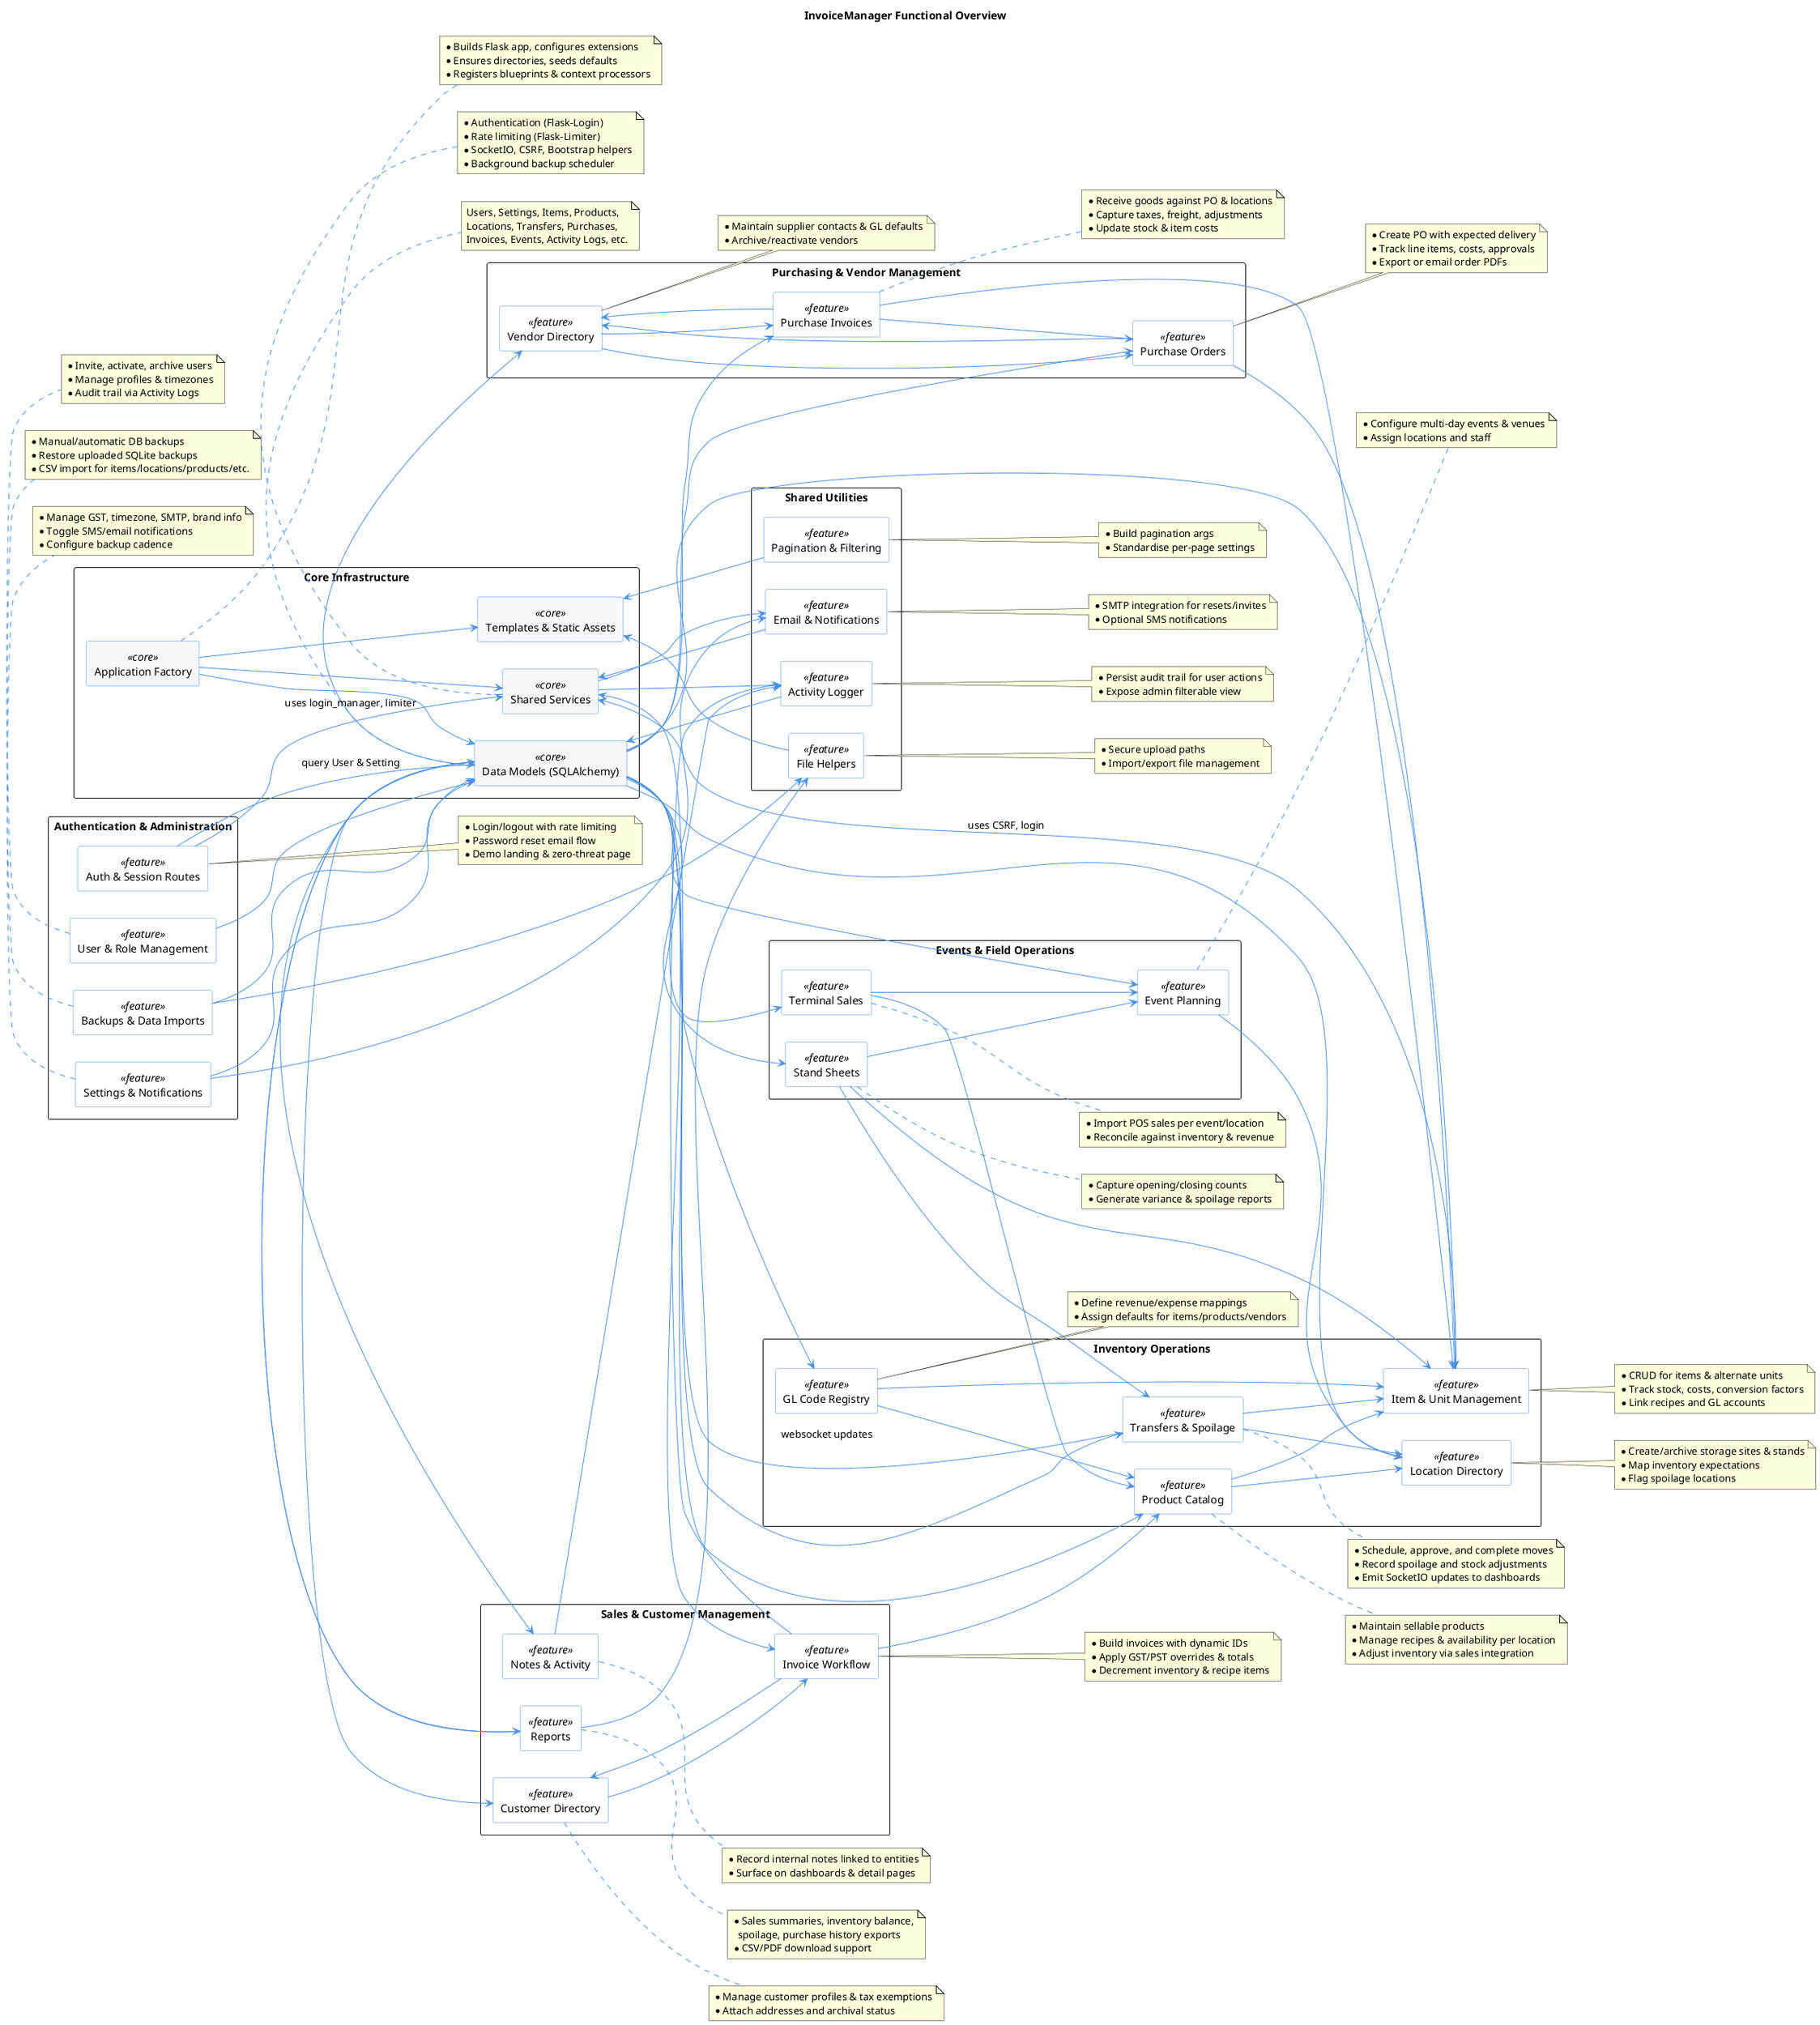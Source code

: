 @startuml
' InvoiceManager functional overview component diagram
skinparam componentStyle rectangle
skinparam shadowing false
skinparam packageStyle rectangle
skinparam ArrowColor #4A90E2
skinparam component {
  BackgroundColor<<core>> #F5F7FA
  BackgroundColor<<feature>> #FFFFFF
  BorderColor #4A90E2
}

left to right direction

title InvoiceManager Functional Overview

package "Core Infrastructure" {
  component "Application Factory" as AppFactory <<core>>
  component "Shared Services" as SharedServices <<core>>
  component "Data Models (SQLAlchemy)" as Models <<core>>
  component "Templates & Static Assets" as Templates <<core>>
}

note right of AppFactory
  * Builds Flask app, configures extensions
  * Ensures directories, seeds defaults
  * Registers blueprints & context processors
end note

note bottom of SharedServices
  * Authentication (Flask-Login)
  * Rate limiting (Flask-Limiter)
  * SocketIO, CSRF, Bootstrap helpers
  * Background backup scheduler
end note

note bottom of Models
  Users, Settings, Items, Products,
  Locations, Transfers, Purchases,
  Invoices, Events, Activity Logs, etc.
end note

package "Authentication & Administration" {
  component "Auth & Session Routes" as AuthRoutes <<feature>>
  component "User & Role Management" as UserMgmt <<feature>>
  component "Backups & Data Imports" as BackupImports <<feature>>
  component "Settings & Notifications" as Settings <<feature>>
}

note right of AuthRoutes
  * Login/logout with rate limiting
  * Password reset email flow
  * Demo landing & zero-threat page
end note

note bottom of UserMgmt
  * Invite, activate, archive users
  * Manage profiles & timezones
  * Audit trail via Activity Logs
end note

note bottom of BackupImports
  * Manual/automatic DB backups
  * Restore uploaded SQLite backups
  * CSV import for items/locations/products/etc.
end note

note bottom of Settings
  * Manage GST, timezone, SMTP, brand info
  * Toggle SMS/email notifications
  * Configure backup cadence
end note

package "Inventory Operations" {
  component "Item & Unit Management" as Items <<feature>>
  component "Product Catalog" as Products <<feature>>
  component "GL Code Registry" as GLCodes <<feature>>
  component "Location Directory" as Locations <<feature>>
  component "Transfers & Spoilage" as Transfers <<feature>>
}

note right of Items
  * CRUD for items & alternate units
  * Track stock, costs, conversion factors
  * Link recipes and GL accounts
end note

note right of Products
  * Maintain sellable products
  * Manage recipes & availability per location
  * Adjust inventory via sales integration
end note

note right of GLCodes
  * Define revenue/expense mappings
  * Assign defaults for items/products/vendors
end note

note right of Locations
  * Create/archive storage sites & stands
  * Map inventory expectations
  * Flag spoilage locations
end note

note right of Transfers
  * Schedule, approve, and complete moves
  * Record spoilage and stock adjustments
  * Emit SocketIO updates to dashboards
end note

package "Sales & Customer Management" {
  component "Customer Directory" as Customers <<feature>>
  component "Invoice Workflow" as Invoices <<feature>>
  component "Notes & Activity" as Notes <<feature>>
  component "Reports" as Reports <<feature>>
}

note right of Customers
  * Manage customer profiles & tax exemptions
  * Attach addresses and archival status
end note

note right of Invoices
  * Build invoices with dynamic IDs
  * Apply GST/PST overrides & totals
  * Decrement inventory & recipe items
end note

note right of Notes
  * Record internal notes linked to entities
  * Surface on dashboards & detail pages
end note

note right of Reports
  * Sales summaries, inventory balance,
    spoilage, purchase history exports
  * CSV/PDF download support
end note

package "Purchasing & Vendor Management" {
  component "Vendor Directory" as Vendors <<feature>>
  component "Purchase Orders" as PurchaseOrders <<feature>>
  component "Purchase Invoices" as PurchaseInvoices <<feature>>
}

note right of Vendors
  * Maintain supplier contacts & GL defaults
  * Archive/reactivate vendors
end note

note right of PurchaseOrders
  * Create PO with expected delivery
  * Track line items, costs, approvals
  * Export or email order PDFs
end note

note right of PurchaseInvoices
  * Receive goods against PO & locations
  * Capture taxes, freight, adjustments
  * Update stock & item costs
end note

package "Events & Field Operations" {
  component "Event Planning" as Events <<feature>>
  component "Terminal Sales" as TerminalSales <<feature>>
  component "Stand Sheets" as StandSheets <<feature>>
}

note right of Events
  * Configure multi-day events & venues
  * Assign locations and staff
end note

note right of TerminalSales
  * Import POS sales per event/location
  * Reconcile against inventory & revenue
end note

note right of StandSheets
  * Capture opening/closing counts
  * Generate variance & spoilage reports
end note

package "Shared Utilities" {
  component "Activity Logger" as ActivityLogger <<feature>>
  component "Pagination & Filtering" as Pagination <<feature>>
  component "Email & Notifications" as Messaging <<feature>>
  component "File Helpers" as FileHelpers <<feature>>
}

note right of ActivityLogger
  * Persist audit trail for user actions
  * Expose admin filterable view
end note

note right of Pagination
  * Build pagination args
  * Standardise per-page settings
end note

note right of Messaging
  * SMTP integration for resets/invites
  * Optional SMS notifications
end note

note right of FileHelpers
  * Secure upload paths
  * Import/export file management
end note

AppFactory --> SharedServices
AppFactory --> Models
AppFactory --> Templates
SharedServices --> ActivityLogger
SharedServices --> Messaging
Models --> Items
Models --> Products
Models --> GLCodes
Models --> Locations
Models --> Transfers
Models --> Customers
Models --> Invoices
Models --> Vendors
Models --> PurchaseOrders
Models --> PurchaseInvoices
Models --> Events
Models --> TerminalSales
Models --> StandSheets
Models --> Notes
Models --> Reports

AuthRoutes --> SharedServices : uses login_manager, limiter
AuthRoutes --> Models : query User & Setting
UserMgmt --> Models
BackupImports --> FileHelpers
BackupImports --> Models
Settings --> Models
Settings --> Messaging

Items --> SharedServices : uses CSRF, login
Products --> Items
Products --> Locations
GLCodes --> Items
GLCodes --> Products
Transfers --> Items
Transfers --> Locations
Transfers --> SharedServices : websocket updates
Customers --> Invoices
Invoices --> Products
Invoices --> Customers
Invoices --> ActivityLogger
Notes --> ActivityLogger
Reports --> Models
Reports --> FileHelpers

Vendors --> PurchaseOrders
Vendors --> PurchaseInvoices
PurchaseOrders --> Items
PurchaseOrders --> Vendors
PurchaseInvoices --> PurchaseOrders
PurchaseInvoices --> Items
PurchaseInvoices --> Vendors

Events --> Locations
TerminalSales --> Events
TerminalSales --> Products
StandSheets --> Events
StandSheets --> Items
StandSheets --> Transfers

ActivityLogger --> Models
Pagination --> Templates
Messaging --> SharedServices
FileHelpers --> Templates

@enduml
